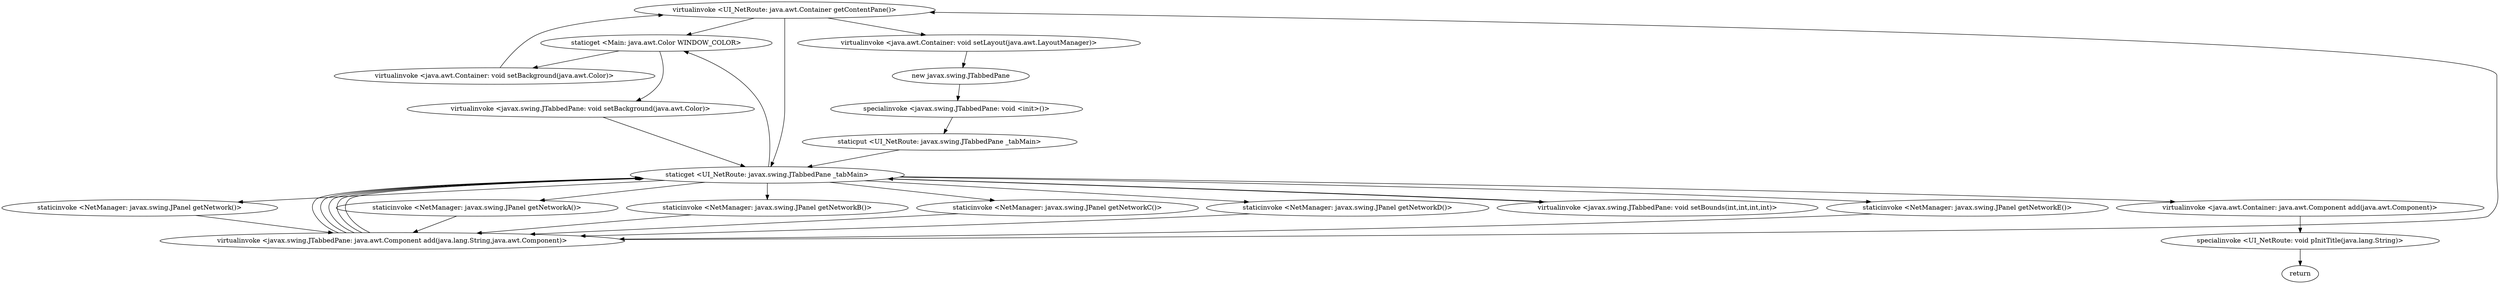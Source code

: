 digraph "" {
"virtualinvoke <UI_NetRoute: java.awt.Container getContentPane()>";
 "virtualinvoke <UI_NetRoute: java.awt.Container getContentPane()>"->"staticget <Main: java.awt.Color WINDOW_COLOR>";
 "staticget <Main: java.awt.Color WINDOW_COLOR>"->"virtualinvoke <java.awt.Container: void setBackground(java.awt.Color)>";
 "virtualinvoke <java.awt.Container: void setBackground(java.awt.Color)>"->"virtualinvoke <UI_NetRoute: java.awt.Container getContentPane()>";
 "virtualinvoke <UI_NetRoute: java.awt.Container getContentPane()>"->"virtualinvoke <java.awt.Container: void setLayout(java.awt.LayoutManager)>";
 "virtualinvoke <java.awt.Container: void setLayout(java.awt.LayoutManager)>"->"new javax.swing.JTabbedPane";
 "new javax.swing.JTabbedPane"->"specialinvoke <javax.swing.JTabbedPane: void <init>()>";
 "specialinvoke <javax.swing.JTabbedPane: void <init>()>"->"staticput <UI_NetRoute: javax.swing.JTabbedPane _tabMain>";
 "staticput <UI_NetRoute: javax.swing.JTabbedPane _tabMain>"->"staticget <UI_NetRoute: javax.swing.JTabbedPane _tabMain>";
 "staticget <UI_NetRoute: javax.swing.JTabbedPane _tabMain>"->"staticget <Main: java.awt.Color WINDOW_COLOR>";
 "staticget <Main: java.awt.Color WINDOW_COLOR>"->"virtualinvoke <javax.swing.JTabbedPane: void setBackground(java.awt.Color)>";
 "virtualinvoke <javax.swing.JTabbedPane: void setBackground(java.awt.Color)>"->"staticget <UI_NetRoute: javax.swing.JTabbedPane _tabMain>";
 "staticget <UI_NetRoute: javax.swing.JTabbedPane _tabMain>"->"virtualinvoke <javax.swing.JTabbedPane: void setBounds(int,int,int,int)>";
 "virtualinvoke <javax.swing.JTabbedPane: void setBounds(int,int,int,int)>"->"staticget <UI_NetRoute: javax.swing.JTabbedPane _tabMain>";
 "staticget <UI_NetRoute: javax.swing.JTabbedPane _tabMain>"->"staticinvoke <NetManager: javax.swing.JPanel getNetwork()>";
 "staticinvoke <NetManager: javax.swing.JPanel getNetwork()>"->"virtualinvoke <javax.swing.JTabbedPane: java.awt.Component add(java.lang.String,java.awt.Component)>";
 "virtualinvoke <javax.swing.JTabbedPane: java.awt.Component add(java.lang.String,java.awt.Component)>"->"staticget <UI_NetRoute: javax.swing.JTabbedPane _tabMain>";
 "staticget <UI_NetRoute: javax.swing.JTabbedPane _tabMain>"->"staticinvoke <NetManager: javax.swing.JPanel getNetworkA()>";
 "staticinvoke <NetManager: javax.swing.JPanel getNetworkA()>"->"virtualinvoke <javax.swing.JTabbedPane: java.awt.Component add(java.lang.String,java.awt.Component)>";
 "virtualinvoke <javax.swing.JTabbedPane: java.awt.Component add(java.lang.String,java.awt.Component)>"->"staticget <UI_NetRoute: javax.swing.JTabbedPane _tabMain>";
 "staticget <UI_NetRoute: javax.swing.JTabbedPane _tabMain>"->"staticinvoke <NetManager: javax.swing.JPanel getNetworkB()>";
 "staticinvoke <NetManager: javax.swing.JPanel getNetworkB()>"->"virtualinvoke <javax.swing.JTabbedPane: java.awt.Component add(java.lang.String,java.awt.Component)>";
 "virtualinvoke <javax.swing.JTabbedPane: java.awt.Component add(java.lang.String,java.awt.Component)>"->"staticget <UI_NetRoute: javax.swing.JTabbedPane _tabMain>";
 "staticget <UI_NetRoute: javax.swing.JTabbedPane _tabMain>"->"staticinvoke <NetManager: javax.swing.JPanel getNetworkC()>";
 "staticinvoke <NetManager: javax.swing.JPanel getNetworkC()>"->"virtualinvoke <javax.swing.JTabbedPane: java.awt.Component add(java.lang.String,java.awt.Component)>";
 "virtualinvoke <javax.swing.JTabbedPane: java.awt.Component add(java.lang.String,java.awt.Component)>"->"staticget <UI_NetRoute: javax.swing.JTabbedPane _tabMain>";
 "staticget <UI_NetRoute: javax.swing.JTabbedPane _tabMain>"->"staticinvoke <NetManager: javax.swing.JPanel getNetworkD()>";
 "staticinvoke <NetManager: javax.swing.JPanel getNetworkD()>"->"virtualinvoke <javax.swing.JTabbedPane: java.awt.Component add(java.lang.String,java.awt.Component)>";
 "virtualinvoke <javax.swing.JTabbedPane: java.awt.Component add(java.lang.String,java.awt.Component)>"->"staticget <UI_NetRoute: javax.swing.JTabbedPane _tabMain>";
 "staticget <UI_NetRoute: javax.swing.JTabbedPane _tabMain>"->"staticinvoke <NetManager: javax.swing.JPanel getNetworkE()>";
 "staticinvoke <NetManager: javax.swing.JPanel getNetworkE()>"->"virtualinvoke <javax.swing.JTabbedPane: java.awt.Component add(java.lang.String,java.awt.Component)>";
 "virtualinvoke <javax.swing.JTabbedPane: java.awt.Component add(java.lang.String,java.awt.Component)>"->"virtualinvoke <UI_NetRoute: java.awt.Container getContentPane()>";
 "virtualinvoke <UI_NetRoute: java.awt.Container getContentPane()>"->"staticget <UI_NetRoute: javax.swing.JTabbedPane _tabMain>";
 "staticget <UI_NetRoute: javax.swing.JTabbedPane _tabMain>"->"virtualinvoke <java.awt.Container: java.awt.Component add(java.awt.Component)>";
 "virtualinvoke <java.awt.Container: java.awt.Component add(java.awt.Component)>"->"specialinvoke <UI_NetRoute: void pInitTitle(java.lang.String)>";
 "specialinvoke <UI_NetRoute: void pInitTitle(java.lang.String)>"->"return";
}
